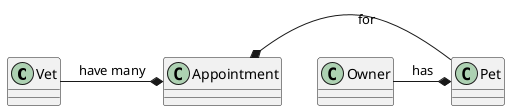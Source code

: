 @startuml
class Vet
class Pet
class Owner
class Appointment

Vet -* Appointment : have many
Appointment *- Pet : for
Owner -* Pet : has

@enduml
